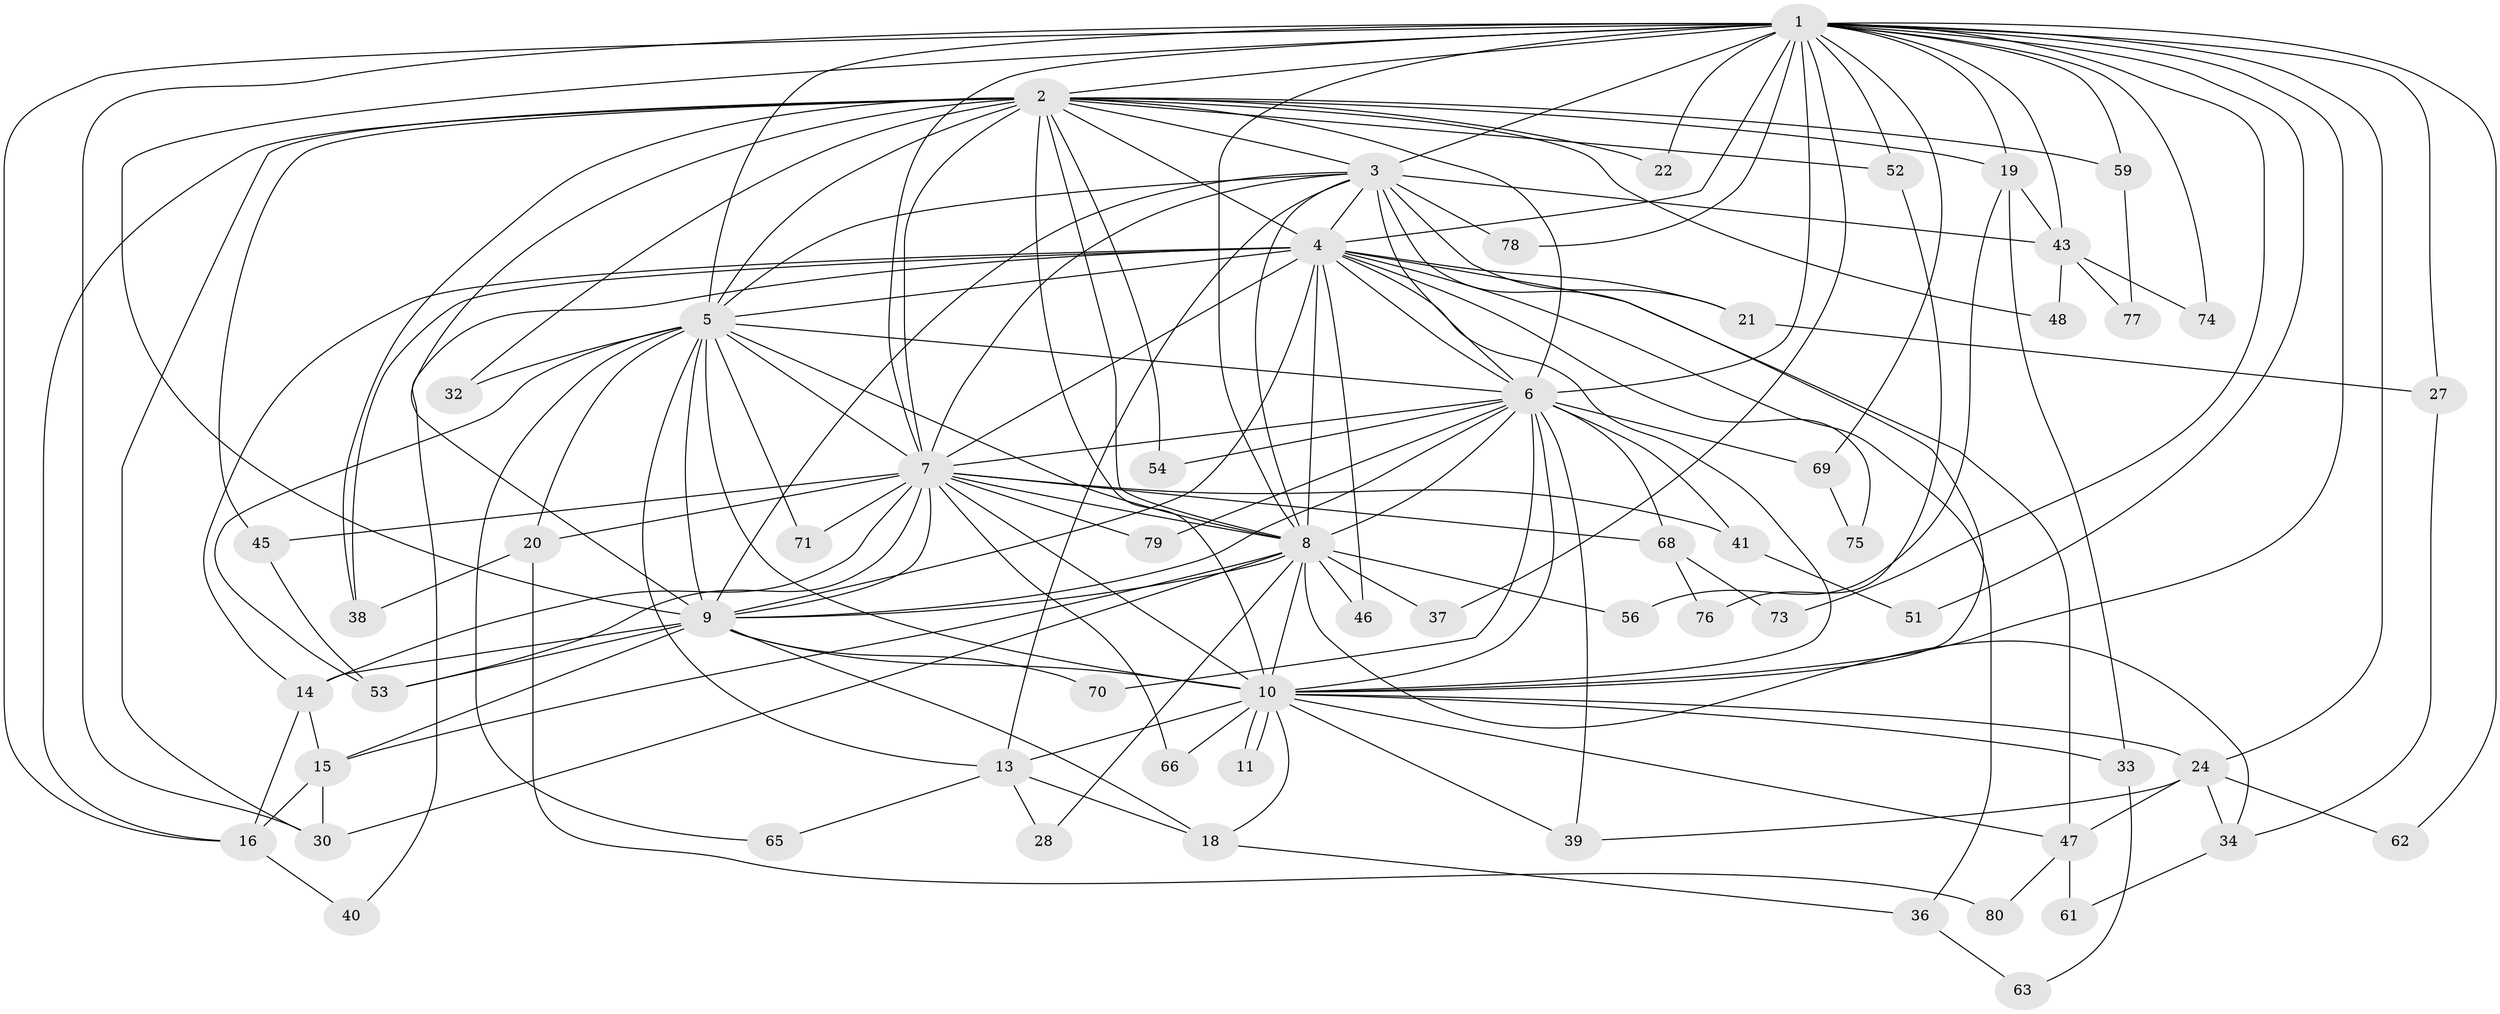 // original degree distribution, {28: 0.012195121951219513, 18: 0.024390243902439025, 13: 0.012195121951219513, 15: 0.024390243902439025, 17: 0.012195121951219513, 20: 0.012195121951219513, 16: 0.012195121951219513, 19: 0.012195121951219513, 2: 0.5, 3: 0.1951219512195122, 6: 0.036585365853658534, 5: 0.036585365853658534, 4: 0.10975609756097561}
// Generated by graph-tools (version 1.1) at 2025/41/03/06/25 10:41:44]
// undirected, 61 vertices, 162 edges
graph export_dot {
graph [start="1"]
  node [color=gray90,style=filled];
  1 [super="+12"];
  2 [super="+17"];
  3 [super="+60"];
  4 [super="+31"];
  5 [super="+35"];
  6 [super="+29"];
  7 [super="+58"];
  8 [super="+81"];
  9 [super="+49"];
  10 [super="+26"];
  11;
  13;
  14 [super="+44"];
  15 [super="+23"];
  16 [super="+42"];
  18 [super="+25"];
  19 [super="+55"];
  20;
  21;
  22;
  24;
  27;
  28;
  30 [super="+82"];
  32;
  33;
  34 [super="+50"];
  36;
  37;
  38 [super="+57"];
  39 [super="+64"];
  40;
  41;
  43;
  45;
  46;
  47 [super="+72"];
  48;
  51;
  52;
  53 [super="+67"];
  54;
  56;
  59;
  61;
  62;
  63;
  65;
  66;
  68;
  69;
  70;
  71;
  73;
  74;
  75;
  76;
  77;
  78;
  79;
  80;
  1 -- 2;
  1 -- 3 [weight=2];
  1 -- 4 [weight=2];
  1 -- 5;
  1 -- 6 [weight=2];
  1 -- 7;
  1 -- 8;
  1 -- 9 [weight=2];
  1 -- 10;
  1 -- 16;
  1 -- 19;
  1 -- 22;
  1 -- 24;
  1 -- 27;
  1 -- 30;
  1 -- 37;
  1 -- 43;
  1 -- 51;
  1 -- 52;
  1 -- 62;
  1 -- 69;
  1 -- 73;
  1 -- 74;
  1 -- 78;
  1 -- 59;
  2 -- 3;
  2 -- 4;
  2 -- 5;
  2 -- 6;
  2 -- 7;
  2 -- 8;
  2 -- 9;
  2 -- 10;
  2 -- 22;
  2 -- 32;
  2 -- 38;
  2 -- 45;
  2 -- 48;
  2 -- 54;
  2 -- 59;
  2 -- 16;
  2 -- 19;
  2 -- 52;
  2 -- 30;
  3 -- 4;
  3 -- 5;
  3 -- 6;
  3 -- 7;
  3 -- 8;
  3 -- 9;
  3 -- 10;
  3 -- 13;
  3 -- 21;
  3 -- 43;
  3 -- 78;
  4 -- 5;
  4 -- 6;
  4 -- 7 [weight=2];
  4 -- 8;
  4 -- 9;
  4 -- 10;
  4 -- 14;
  4 -- 21;
  4 -- 36;
  4 -- 40;
  4 -- 46;
  4 -- 47;
  4 -- 75;
  4 -- 38;
  5 -- 6;
  5 -- 7;
  5 -- 8;
  5 -- 9;
  5 -- 10;
  5 -- 20;
  5 -- 32;
  5 -- 65;
  5 -- 71;
  5 -- 13;
  5 -- 53;
  6 -- 7;
  6 -- 8;
  6 -- 9;
  6 -- 10;
  6 -- 39;
  6 -- 41;
  6 -- 54;
  6 -- 68;
  6 -- 69;
  6 -- 70;
  6 -- 79;
  7 -- 8;
  7 -- 9;
  7 -- 10 [weight=2];
  7 -- 14;
  7 -- 20;
  7 -- 41;
  7 -- 45;
  7 -- 66;
  7 -- 68;
  7 -- 71;
  7 -- 79;
  7 -- 53;
  8 -- 9;
  8 -- 10;
  8 -- 15;
  8 -- 28;
  8 -- 34;
  8 -- 37;
  8 -- 46;
  8 -- 56;
  8 -- 30;
  9 -- 10;
  9 -- 53;
  9 -- 70;
  9 -- 18;
  9 -- 14;
  9 -- 15;
  10 -- 11;
  10 -- 11;
  10 -- 13;
  10 -- 18;
  10 -- 24;
  10 -- 33;
  10 -- 47;
  10 -- 66;
  10 -- 39;
  13 -- 18;
  13 -- 28;
  13 -- 65;
  14 -- 15;
  14 -- 16;
  15 -- 16;
  15 -- 30;
  16 -- 40;
  18 -- 36;
  19 -- 33;
  19 -- 56;
  19 -- 43;
  20 -- 38;
  20 -- 80;
  21 -- 27;
  24 -- 39;
  24 -- 62;
  24 -- 34;
  24 -- 47;
  27 -- 34;
  33 -- 63;
  34 -- 61;
  36 -- 63;
  41 -- 51;
  43 -- 48;
  43 -- 74;
  43 -- 77;
  45 -- 53;
  47 -- 61;
  47 -- 80;
  52 -- 76;
  59 -- 77;
  68 -- 73;
  68 -- 76;
  69 -- 75;
}
